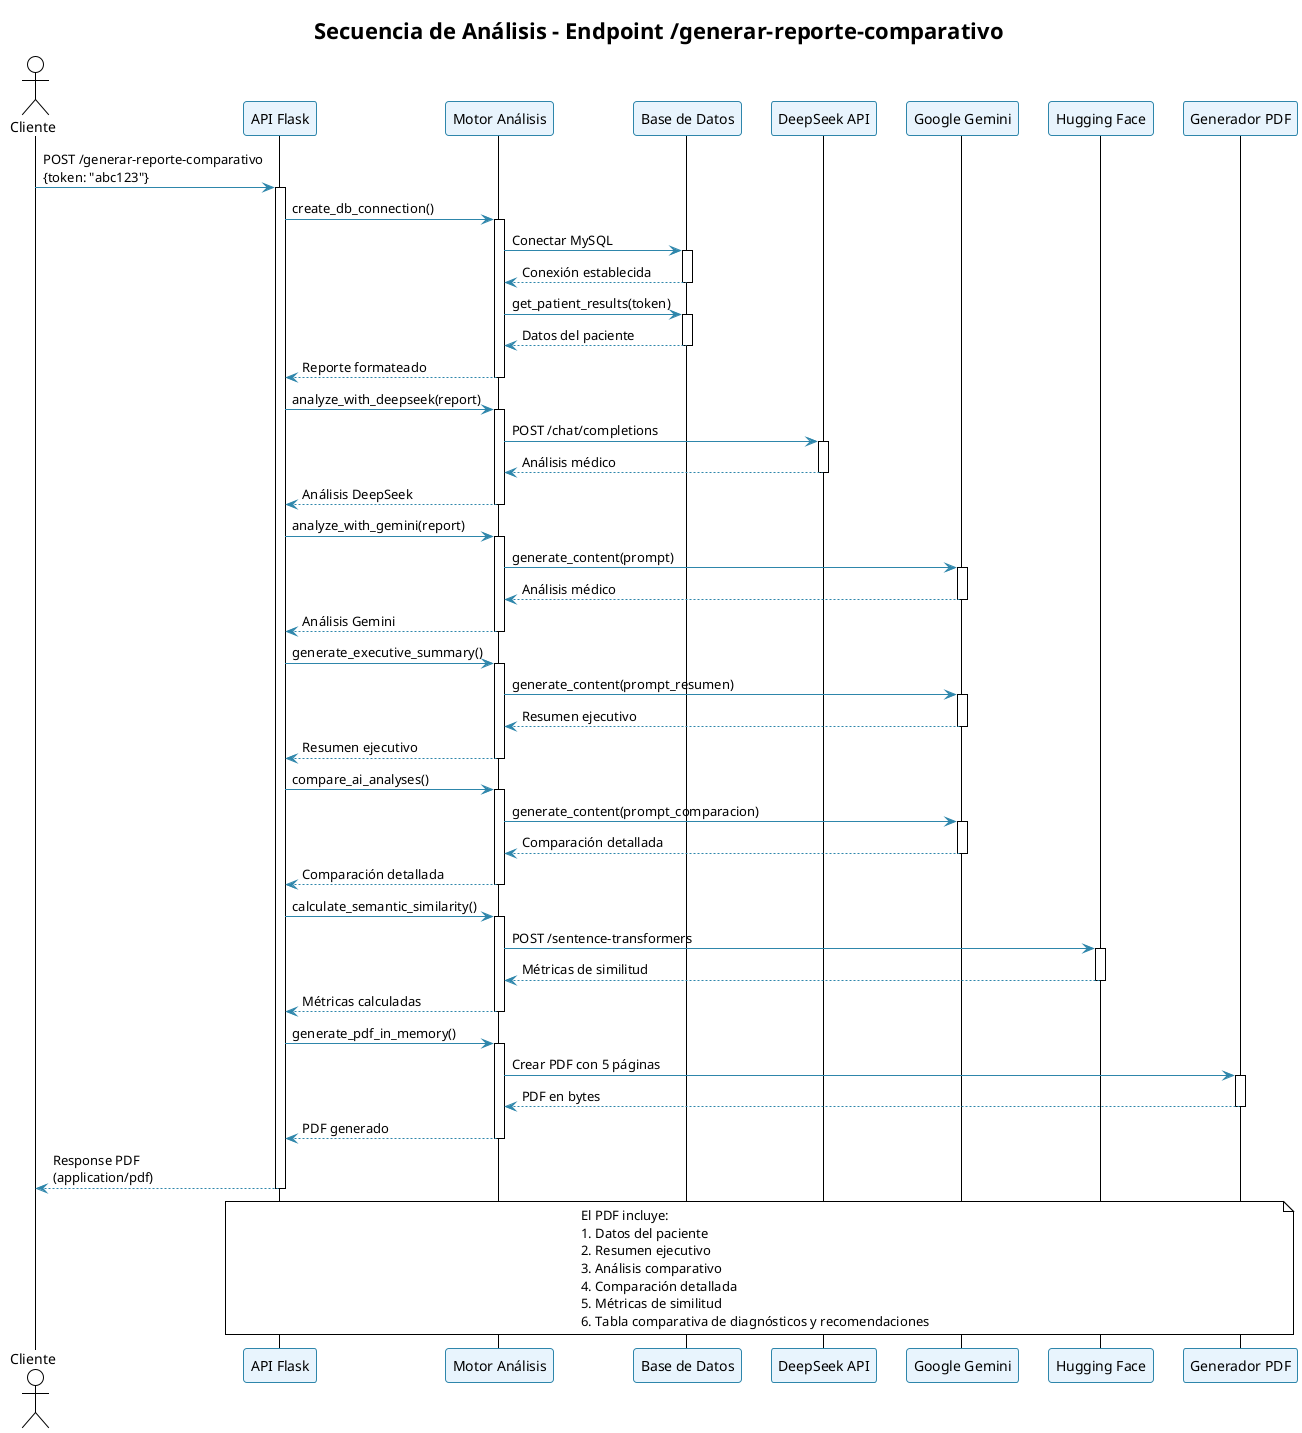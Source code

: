 @startuml Secuencia de Análisis Médico
!theme plain
skinparam backgroundColor #FFFFFF
skinparam sequenceArrowColor #2E86AB
skinparam participantBackgroundColor #E8F4FD
skinparam participantBorderColor #2E86AB

title Secuencia de Análisis - Endpoint /generar-reporte-comparativo

actor Cliente
participant "API Flask" as API
participant "Motor Análisis" as Motor
participant "Base de Datos" as BD
participant "DeepSeek API" as DeepSeek
participant "Google Gemini" as Gemini
participant "Hugging Face" as HF
participant "Generador PDF" as PDF

Cliente -> API: POST /generar-reporte-comparativo\n{token: "abc123"}
activate API

API -> Motor: create_db_connection()
activate Motor
Motor -> BD: Conectar MySQL
activate BD
BD --> Motor: Conexión establecida
deactivate BD

Motor -> BD: get_patient_results(token)
activate BD
BD --> Motor: Datos del paciente
deactivate BD
Motor --> API: Reporte formateado
deactivate Motor

API -> Motor: analyze_with_deepseek(report)
activate Motor
Motor -> DeepSeek: POST /chat/completions
activate DeepSeek
DeepSeek --> Motor: Análisis médico
deactivate DeepSeek
Motor --> API: Análisis DeepSeek
deactivate Motor

API -> Motor: analyze_with_gemini(report)
activate Motor
Motor -> Gemini: generate_content(prompt)
activate Gemini
Gemini --> Motor: Análisis médico
deactivate Gemini
Motor --> API: Análisis Gemini
deactivate Motor

API -> Motor: generate_executive_summary()
activate Motor
Motor -> Gemini: generate_content(prompt_resumen)
activate Gemini
Gemini --> Motor: Resumen ejecutivo
deactivate Gemini
Motor --> API: Resumen ejecutivo
deactivate Motor

API -> Motor: compare_ai_analyses()
activate Motor
Motor -> Gemini: generate_content(prompt_comparacion)
activate Gemini
Gemini --> Motor: Comparación detallada
deactivate Gemini
Motor --> API: Comparación detallada
deactivate Motor

API -> Motor: calculate_semantic_similarity()
activate Motor
Motor -> HF: POST /sentence-transformers
activate HF
HF --> Motor: Métricas de similitud
deactivate HF
Motor --> API: Métricas calculadas
deactivate Motor

API -> Motor: generate_pdf_in_memory()
activate Motor
Motor -> PDF: Crear PDF con 5 páginas
activate PDF
PDF --> Motor: PDF en bytes
deactivate PDF
Motor --> API: PDF generado
deactivate Motor

API --> Cliente: Response PDF\n(application/pdf)
deactivate API

note over API, PDF
El PDF incluye:
1. Datos del paciente
2. Resumen ejecutivo
3. Análisis comparativo
4. Comparación detallada
5. Métricas de similitud
6. Tabla comparativa de diagnósticos y recomendaciones
end note

@enduml

